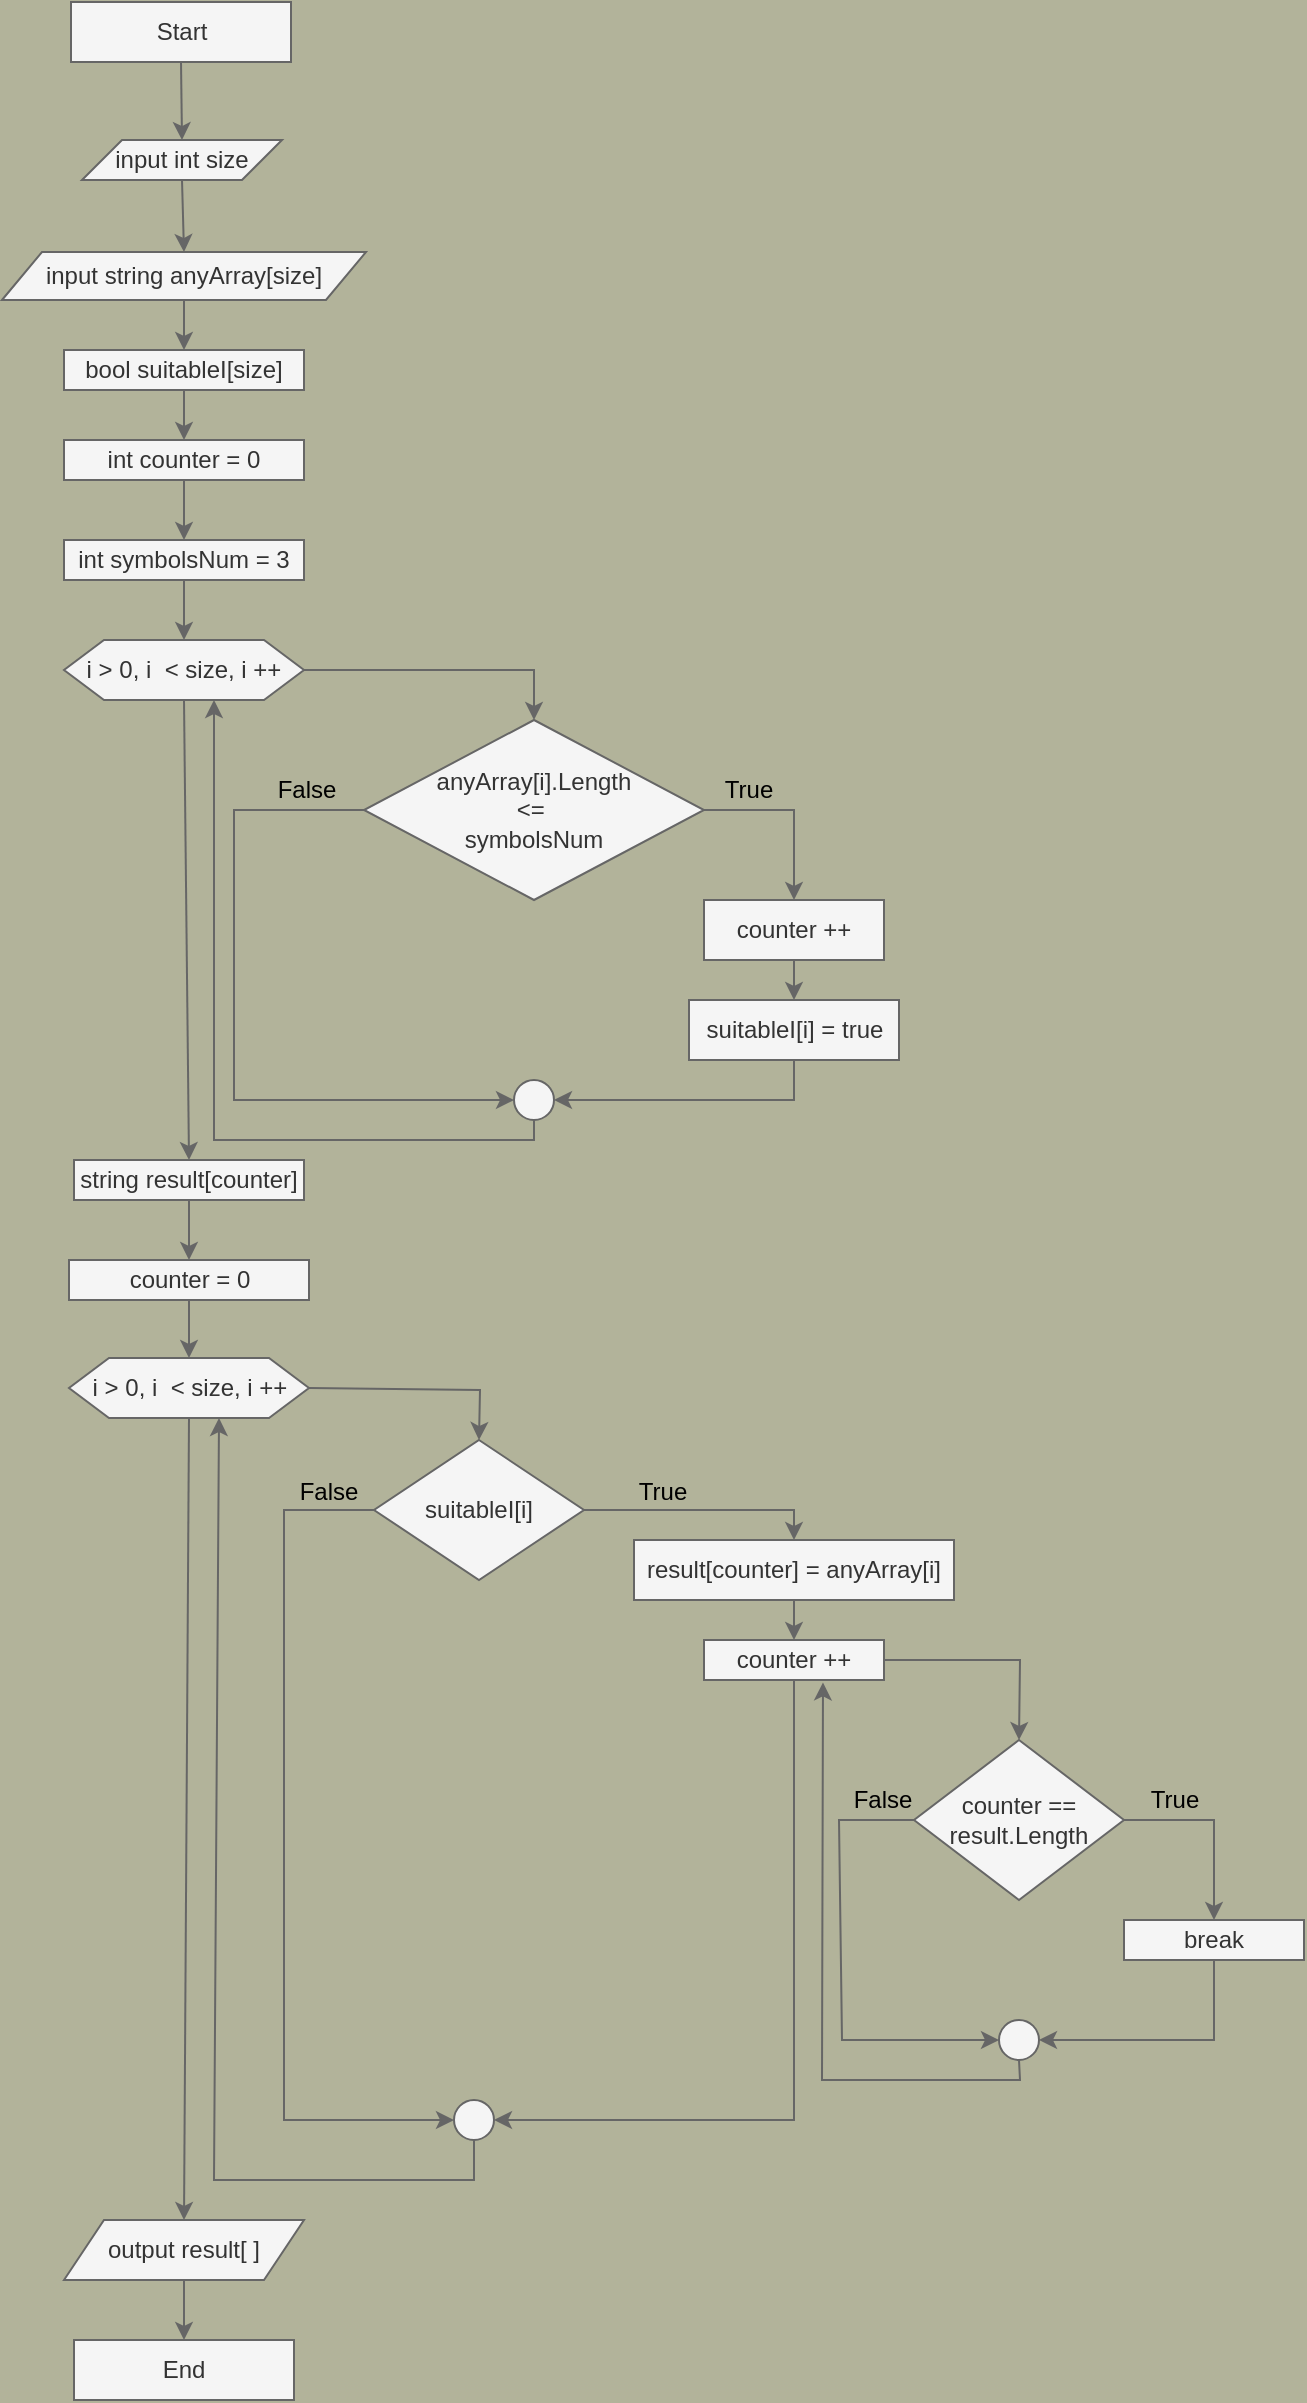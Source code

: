 <mxfile>
    <diagram id="px7gCQRYUSHxYfqtWNTW" name="Page-1">
        <mxGraphModel dx="1133" dy="629" grid="0" gridSize="10" guides="1" tooltips="1" connect="1" arrows="1" fold="1" page="1" pageScale="1" pageWidth="850" pageHeight="1100" background="#B2B39A" math="0" shadow="0">
            <root>
                <mxCell id="0"/>
                <mxCell id="1" parent="0"/>
                <mxCell id="6" style="edgeStyle=none;html=1;exitX=0.5;exitY=1;exitDx=0;exitDy=0;entryX=0.5;entryY=0;entryDx=0;entryDy=0;rounded=0;fillColor=#f5f5f5;strokeColor=#666666;" edge="1" parent="1" source="2" target="5">
                    <mxGeometry relative="1" as="geometry"/>
                </mxCell>
                <mxCell id="2" value="Start&lt;br&gt;" style="rounded=0;whiteSpace=wrap;html=1;fillColor=#f5f5f5;strokeColor=#666666;fontColor=#333333;" vertex="1" parent="1">
                    <mxGeometry x="317.5" y="9" width="110" height="30" as="geometry"/>
                </mxCell>
                <mxCell id="88" style="edgeStyle=none;html=1;exitX=0.5;exitY=1;exitDx=0;exitDy=0;entryX=0.5;entryY=0;entryDx=0;entryDy=0;strokeColor=#666666;" edge="1" parent="1" source="5" target="86">
                    <mxGeometry relative="1" as="geometry"/>
                </mxCell>
                <mxCell id="5" value="input int size" style="shape=parallelogram;perimeter=parallelogramPerimeter;whiteSpace=wrap;html=1;fixedSize=1;rounded=0;fillColor=#f5f5f5;strokeColor=#666666;fontColor=#333333;" vertex="1" parent="1">
                    <mxGeometry x="323" y="78" width="100" height="20" as="geometry"/>
                </mxCell>
                <mxCell id="21" style="edgeStyle=none;html=1;exitX=0.5;exitY=1;exitDx=0;exitDy=0;entryX=0.5;entryY=0;entryDx=0;entryDy=0;rounded=0;fillColor=#f5f5f5;strokeColor=#666666;" edge="1" parent="1" source="18" target="20">
                    <mxGeometry relative="1" as="geometry"/>
                </mxCell>
                <mxCell id="18" value="bool suitableI[size]" style="rounded=0;whiteSpace=wrap;html=1;fillColor=#f5f5f5;strokeColor=#666666;fontColor=#333333;" vertex="1" parent="1">
                    <mxGeometry x="314" y="183" width="120" height="20" as="geometry"/>
                </mxCell>
                <mxCell id="23" style="edgeStyle=none;html=1;exitX=0.5;exitY=1;exitDx=0;exitDy=0;entryX=0.5;entryY=0;entryDx=0;entryDy=0;rounded=0;fillColor=#f5f5f5;strokeColor=#666666;" edge="1" parent="1" source="20" target="22">
                    <mxGeometry relative="1" as="geometry"/>
                </mxCell>
                <mxCell id="20" value="int counter = 0" style="rounded=0;whiteSpace=wrap;html=1;fillColor=#f5f5f5;strokeColor=#666666;fontColor=#333333;" vertex="1" parent="1">
                    <mxGeometry x="314" y="228" width="120" height="20" as="geometry"/>
                </mxCell>
                <mxCell id="25" style="edgeStyle=none;html=1;exitX=0.5;exitY=1;exitDx=0;exitDy=0;entryX=0.5;entryY=0;entryDx=0;entryDy=0;rounded=0;fillColor=#f5f5f5;strokeColor=#666666;" edge="1" parent="1" source="22" target="24">
                    <mxGeometry relative="1" as="geometry"/>
                </mxCell>
                <mxCell id="22" value="int symbolsNum = 3" style="rounded=0;whiteSpace=wrap;html=1;fillColor=#f5f5f5;strokeColor=#666666;fontColor=#333333;" vertex="1" parent="1">
                    <mxGeometry x="314" y="278" width="120" height="20" as="geometry"/>
                </mxCell>
                <mxCell id="28" style="edgeStyle=none;html=1;exitX=1;exitY=0.5;exitDx=0;exitDy=0;entryX=0.5;entryY=0;entryDx=0;entryDy=0;rounded=0;fillColor=#f5f5f5;strokeColor=#666666;" edge="1" parent="1" source="24" target="26">
                    <mxGeometry relative="1" as="geometry">
                        <Array as="points">
                            <mxPoint x="549" y="343"/>
                        </Array>
                    </mxGeometry>
                </mxCell>
                <mxCell id="44" style="edgeStyle=none;html=1;exitX=0.5;exitY=1;exitDx=0;exitDy=0;entryX=0.5;entryY=0;entryDx=0;entryDy=0;rounded=0;fillColor=#f5f5f5;strokeColor=#666666;" edge="1" parent="1" source="24" target="43">
                    <mxGeometry relative="1" as="geometry"/>
                </mxCell>
                <mxCell id="24" value="i &amp;gt; 0, i&amp;nbsp; &amp;lt; size, i ++" style="shape=hexagon;perimeter=hexagonPerimeter2;whiteSpace=wrap;html=1;fixedSize=1;rounded=0;fillColor=#f5f5f5;strokeColor=#666666;fontColor=#333333;" vertex="1" parent="1">
                    <mxGeometry x="314" y="328" width="120" height="30" as="geometry"/>
                </mxCell>
                <mxCell id="31" style="edgeStyle=none;html=1;exitX=1;exitY=0.5;exitDx=0;exitDy=0;entryX=0.5;entryY=0;entryDx=0;entryDy=0;rounded=0;fillColor=#f5f5f5;strokeColor=#666666;" edge="1" parent="1" source="26">
                    <mxGeometry relative="1" as="geometry">
                        <mxPoint x="679" y="458" as="targetPoint"/>
                        <Array as="points">
                            <mxPoint x="679" y="413"/>
                        </Array>
                    </mxGeometry>
                </mxCell>
                <mxCell id="26" value="anyArray[i].Length&lt;br&gt;&amp;lt;=&amp;nbsp;&lt;br&gt;symbolsNum" style="rhombus;whiteSpace=wrap;html=1;rounded=0;fillColor=#f5f5f5;strokeColor=#666666;fontColor=#333333;" vertex="1" parent="1">
                    <mxGeometry x="464" y="368" width="170" height="90" as="geometry"/>
                </mxCell>
                <mxCell id="32" style="edgeStyle=none;html=1;exitX=0.5;exitY=1;exitDx=0;exitDy=0;entryX=0.5;entryY=0;entryDx=0;entryDy=0;rounded=0;fillColor=#f5f5f5;strokeColor=#666666;" edge="1" parent="1">
                    <mxGeometry relative="1" as="geometry">
                        <mxPoint x="679" y="468" as="sourcePoint"/>
                        <mxPoint x="679" y="488" as="targetPoint"/>
                    </mxGeometry>
                </mxCell>
                <mxCell id="85" style="edgeStyle=none;html=1;exitX=0.5;exitY=1;exitDx=0;exitDy=0;entryX=0.5;entryY=0;entryDx=0;entryDy=0;strokeColor=#666666;" edge="1" parent="1" source="29" target="30">
                    <mxGeometry relative="1" as="geometry"/>
                </mxCell>
                <mxCell id="29" value="counter ++" style="rounded=0;whiteSpace=wrap;html=1;fillColor=#f5f5f5;strokeColor=#666666;fontColor=#333333;" vertex="1" parent="1">
                    <mxGeometry x="634" y="458" width="90" height="30" as="geometry"/>
                </mxCell>
                <mxCell id="30" value="suitableI[i] = true" style="rounded=0;whiteSpace=wrap;html=1;fillColor=#f5f5f5;strokeColor=#666666;fontColor=#333333;" vertex="1" parent="1">
                    <mxGeometry x="626.5" y="508" width="105" height="30" as="geometry"/>
                </mxCell>
                <mxCell id="42" style="edgeStyle=none;html=1;exitX=0.5;exitY=1;exitDx=0;exitDy=0;entryX=0.625;entryY=1;entryDx=0;entryDy=0;rounded=0;fillColor=#f5f5f5;strokeColor=#666666;" edge="1" parent="1" source="35" target="24">
                    <mxGeometry relative="1" as="geometry">
                        <Array as="points">
                            <mxPoint x="549" y="578"/>
                            <mxPoint x="389" y="578"/>
                        </Array>
                    </mxGeometry>
                </mxCell>
                <mxCell id="35" value="" style="ellipse;whiteSpace=wrap;html=1;aspect=fixed;rounded=0;fillColor=#f5f5f5;strokeColor=#666666;fontColor=#333333;" vertex="1" parent="1">
                    <mxGeometry x="539" y="548" width="20" height="20" as="geometry"/>
                </mxCell>
                <mxCell id="38" style="edgeStyle=none;html=1;exitX=0.5;exitY=1;exitDx=0;exitDy=0;entryX=1;entryY=0.5;entryDx=0;entryDy=0;rounded=0;fillColor=#f5f5f5;strokeColor=#666666;" edge="1" parent="1" target="35">
                    <mxGeometry relative="1" as="geometry">
                        <mxPoint x="679" y="538" as="sourcePoint"/>
                        <mxPoint x="559" y="578" as="targetPoint"/>
                        <Array as="points">
                            <mxPoint x="679" y="558"/>
                        </Array>
                    </mxGeometry>
                </mxCell>
                <mxCell id="40" style="edgeStyle=none;html=1;exitX=0;exitY=0.5;exitDx=0;exitDy=0;rounded=0;fillColor=#f5f5f5;strokeColor=#666666;" edge="1" parent="1" source="26" target="35">
                    <mxGeometry relative="1" as="geometry">
                        <mxPoint x="464" y="413.0" as="sourcePoint"/>
                        <mxPoint x="539.938" y="573.771" as="targetPoint"/>
                        <Array as="points">
                            <mxPoint x="399" y="413"/>
                            <mxPoint x="399" y="508"/>
                            <mxPoint x="399" y="558"/>
                        </Array>
                    </mxGeometry>
                </mxCell>
                <mxCell id="47" style="edgeStyle=none;html=1;exitX=0.5;exitY=1;exitDx=0;exitDy=0;entryX=0.5;entryY=0;entryDx=0;entryDy=0;rounded=0;fillColor=#f5f5f5;strokeColor=#666666;" edge="1" parent="1" source="43" target="45">
                    <mxGeometry relative="1" as="geometry"/>
                </mxCell>
                <mxCell id="43" value="string result[counter]" style="rounded=0;whiteSpace=wrap;html=1;fillColor=#f5f5f5;strokeColor=#666666;fontColor=#333333;" vertex="1" parent="1">
                    <mxGeometry x="319" y="588" width="115" height="20" as="geometry"/>
                </mxCell>
                <mxCell id="48" style="edgeStyle=none;html=1;exitX=0.5;exitY=1;exitDx=0;exitDy=0;rounded=0;fillColor=#f5f5f5;strokeColor=#666666;" edge="1" parent="1" source="45" target="46">
                    <mxGeometry relative="1" as="geometry"/>
                </mxCell>
                <mxCell id="45" value="counter = 0" style="rounded=0;whiteSpace=wrap;html=1;fillColor=#f5f5f5;strokeColor=#666666;fontColor=#333333;" vertex="1" parent="1">
                    <mxGeometry x="316.5" y="638" width="120" height="20" as="geometry"/>
                </mxCell>
                <mxCell id="50" style="edgeStyle=none;html=1;exitX=1;exitY=0.5;exitDx=0;exitDy=0;entryX=0.5;entryY=0;entryDx=0;entryDy=0;rounded=0;fillColor=#f5f5f5;strokeColor=#666666;" edge="1" parent="1" source="46" target="49">
                    <mxGeometry relative="1" as="geometry">
                        <Array as="points">
                            <mxPoint x="522" y="703"/>
                        </Array>
                    </mxGeometry>
                </mxCell>
                <mxCell id="71" style="edgeStyle=none;html=1;exitX=0.5;exitY=1;exitDx=0;exitDy=0;entryX=0.5;entryY=0;entryDx=0;entryDy=0;rounded=0;fillColor=#f5f5f5;strokeColor=#666666;" edge="1" parent="1" source="46" target="70">
                    <mxGeometry relative="1" as="geometry"/>
                </mxCell>
                <mxCell id="46" value="i &amp;gt; 0, i&amp;nbsp; &amp;lt; size, i ++" style="shape=hexagon;perimeter=hexagonPerimeter2;whiteSpace=wrap;html=1;fixedSize=1;rounded=0;fillColor=#f5f5f5;strokeColor=#666666;fontColor=#333333;" vertex="1" parent="1">
                    <mxGeometry x="316.5" y="687" width="120" height="30" as="geometry"/>
                </mxCell>
                <mxCell id="54" style="edgeStyle=none;html=1;exitX=1;exitY=0.5;exitDx=0;exitDy=0;entryX=0.5;entryY=0;entryDx=0;entryDy=0;rounded=0;fillColor=#f5f5f5;strokeColor=#666666;" edge="1" parent="1" source="49" target="52">
                    <mxGeometry relative="1" as="geometry">
                        <Array as="points">
                            <mxPoint x="679" y="763"/>
                        </Array>
                    </mxGeometry>
                </mxCell>
                <mxCell id="49" value="suitableI[i]" style="rhombus;whiteSpace=wrap;html=1;rounded=0;fillColor=#f5f5f5;strokeColor=#666666;fontColor=#333333;" vertex="1" parent="1">
                    <mxGeometry x="469" y="728" width="105" height="70" as="geometry"/>
                </mxCell>
                <mxCell id="58" style="edgeStyle=none;html=1;exitX=1;exitY=0.5;exitDx=0;exitDy=0;entryX=0.5;entryY=0;entryDx=0;entryDy=0;rounded=0;fillColor=#f5f5f5;strokeColor=#666666;" edge="1" parent="1" source="51" target="55">
                    <mxGeometry relative="1" as="geometry">
                        <Array as="points">
                            <mxPoint x="792" y="838"/>
                        </Array>
                    </mxGeometry>
                </mxCell>
                <mxCell id="66" style="edgeStyle=none;html=1;exitX=0.5;exitY=1;exitDx=0;exitDy=0;entryX=1;entryY=0.5;entryDx=0;entryDy=0;rounded=0;fillColor=#f5f5f5;strokeColor=#666666;" edge="1" parent="1" source="51" target="65">
                    <mxGeometry relative="1" as="geometry">
                        <Array as="points">
                            <mxPoint x="679" y="1068"/>
                        </Array>
                    </mxGeometry>
                </mxCell>
                <mxCell id="51" value="counter ++" style="rounded=0;whiteSpace=wrap;html=1;fillColor=#f5f5f5;strokeColor=#666666;fontColor=#333333;" vertex="1" parent="1">
                    <mxGeometry x="634" y="828" width="90" height="20" as="geometry"/>
                </mxCell>
                <mxCell id="53" style="edgeStyle=none;html=1;exitX=0.5;exitY=1;exitDx=0;exitDy=0;entryX=0.5;entryY=0;entryDx=0;entryDy=0;rounded=0;fillColor=#f5f5f5;strokeColor=#666666;" edge="1" parent="1" source="52" target="51">
                    <mxGeometry relative="1" as="geometry"/>
                </mxCell>
                <mxCell id="52" value="result[counter] = anyArray[i]" style="rounded=0;whiteSpace=wrap;html=1;fillColor=#f5f5f5;strokeColor=#666666;fontColor=#333333;" vertex="1" parent="1">
                    <mxGeometry x="599" y="778" width="160" height="30" as="geometry"/>
                </mxCell>
                <mxCell id="57" style="edgeStyle=none;html=1;exitX=1;exitY=0.5;exitDx=0;exitDy=0;entryX=0.5;entryY=0;entryDx=0;entryDy=0;rounded=0;fillColor=#f5f5f5;strokeColor=#666666;" edge="1" parent="1" source="55" target="56">
                    <mxGeometry relative="1" as="geometry">
                        <Array as="points">
                            <mxPoint x="889" y="918"/>
                        </Array>
                    </mxGeometry>
                </mxCell>
                <mxCell id="55" value="counter == result.Length" style="rhombus;whiteSpace=wrap;html=1;rounded=0;fillColor=#f5f5f5;strokeColor=#666666;fontColor=#333333;" vertex="1" parent="1">
                    <mxGeometry x="739" y="878" width="105" height="80" as="geometry"/>
                </mxCell>
                <mxCell id="59" style="edgeStyle=none;html=1;exitX=0.5;exitY=1;exitDx=0;exitDy=0;entryX=1;entryY=0.5;entryDx=0;entryDy=0;rounded=0;fillColor=#f5f5f5;strokeColor=#666666;" edge="1" parent="1" source="56" target="60">
                    <mxGeometry relative="1" as="geometry">
                        <mxPoint x="839" y="1018" as="targetPoint"/>
                        <Array as="points">
                            <mxPoint x="889" y="1028"/>
                        </Array>
                    </mxGeometry>
                </mxCell>
                <mxCell id="56" value="break" style="rounded=0;whiteSpace=wrap;html=1;fillColor=#f5f5f5;strokeColor=#666666;fontColor=#333333;" vertex="1" parent="1">
                    <mxGeometry x="844" y="968" width="90" height="20" as="geometry"/>
                </mxCell>
                <mxCell id="63" style="edgeStyle=none;html=1;exitX=0.5;exitY=1;exitDx=0;exitDy=0;entryX=0.661;entryY=1.06;entryDx=0;entryDy=0;entryPerimeter=0;rounded=0;fillColor=#f5f5f5;strokeColor=#666666;" edge="1" parent="1" source="60" target="51">
                    <mxGeometry relative="1" as="geometry">
                        <Array as="points">
                            <mxPoint x="792" y="1048"/>
                            <mxPoint x="693" y="1048"/>
                        </Array>
                    </mxGeometry>
                </mxCell>
                <mxCell id="60" value="" style="ellipse;whiteSpace=wrap;html=1;aspect=fixed;rounded=0;fillColor=#f5f5f5;strokeColor=#666666;fontColor=#333333;" vertex="1" parent="1">
                    <mxGeometry x="781.5" y="1018" width="20" height="20" as="geometry"/>
                </mxCell>
                <mxCell id="61" style="edgeStyle=none;html=1;exitX=0;exitY=0.5;exitDx=0;exitDy=0;entryX=0;entryY=0.5;entryDx=0;entryDy=0;rounded=0;fillColor=#f5f5f5;strokeColor=#666666;" edge="1" parent="1" source="55" target="60">
                    <mxGeometry relative="1" as="geometry">
                        <mxPoint x="656.5" y="918" as="sourcePoint"/>
                        <mxPoint x="779" y="1028" as="targetPoint"/>
                        <Array as="points">
                            <mxPoint x="701.5" y="918"/>
                            <mxPoint x="703" y="1028"/>
                        </Array>
                    </mxGeometry>
                </mxCell>
                <mxCell id="64" style="edgeStyle=none;html=1;exitX=0;exitY=0.5;exitDx=0;exitDy=0;entryX=0;entryY=0.5;entryDx=0;entryDy=0;rounded=0;fillColor=#f5f5f5;strokeColor=#666666;" edge="1" parent="1" source="49" target="65">
                    <mxGeometry relative="1" as="geometry">
                        <mxPoint x="329" y="763" as="sourcePoint"/>
                        <mxPoint x="424" y="1068" as="targetPoint"/>
                        <Array as="points">
                            <mxPoint x="424" y="763"/>
                            <mxPoint x="424" y="1068"/>
                        </Array>
                    </mxGeometry>
                </mxCell>
                <mxCell id="69" style="edgeStyle=none;html=1;exitX=0.5;exitY=1;exitDx=0;exitDy=0;entryX=0.625;entryY=1;entryDx=0;entryDy=0;rounded=0;fillColor=#f5f5f5;strokeColor=#666666;" edge="1" parent="1" source="65" target="46">
                    <mxGeometry relative="1" as="geometry">
                        <Array as="points">
                            <mxPoint x="519" y="1098"/>
                            <mxPoint x="389" y="1098"/>
                        </Array>
                    </mxGeometry>
                </mxCell>
                <mxCell id="65" value="" style="ellipse;whiteSpace=wrap;html=1;aspect=fixed;rounded=0;fillColor=#f5f5f5;strokeColor=#666666;fontColor=#333333;" vertex="1" parent="1">
                    <mxGeometry x="509" y="1058" width="20" height="20" as="geometry"/>
                </mxCell>
                <mxCell id="73" style="edgeStyle=none;html=1;exitX=0.5;exitY=1;exitDx=0;exitDy=0;entryX=0.5;entryY=0;entryDx=0;entryDy=0;rounded=0;fillColor=#f5f5f5;strokeColor=#666666;" edge="1" parent="1" source="70" target="72">
                    <mxGeometry relative="1" as="geometry"/>
                </mxCell>
                <mxCell id="70" value="output result[ ]" style="shape=parallelogram;perimeter=parallelogramPerimeter;whiteSpace=wrap;html=1;fixedSize=1;rounded=0;fillColor=#f5f5f5;strokeColor=#666666;fontColor=#333333;" vertex="1" parent="1">
                    <mxGeometry x="314" y="1118" width="120" height="30" as="geometry"/>
                </mxCell>
                <mxCell id="72" value="End" style="rounded=0;whiteSpace=wrap;html=1;fillColor=#f5f5f5;strokeColor=#666666;fontColor=#333333;" vertex="1" parent="1">
                    <mxGeometry x="319" y="1178" width="110" height="30" as="geometry"/>
                </mxCell>
                <mxCell id="76" value="True" style="text;html=1;align=center;verticalAlign=middle;resizable=0;points=[];autosize=1;strokeColor=none;fillColor=none;" vertex="1" parent="1">
                    <mxGeometry x="634" y="390" width="43" height="26" as="geometry"/>
                </mxCell>
                <mxCell id="77" value="False" style="text;html=1;align=center;verticalAlign=middle;resizable=0;points=[];autosize=1;strokeColor=none;fillColor=none;" vertex="1" parent="1">
                    <mxGeometry x="411" y="390" width="47" height="26" as="geometry"/>
                </mxCell>
                <mxCell id="78" value="False" style="text;html=1;align=center;verticalAlign=middle;resizable=0;points=[];autosize=1;strokeColor=none;fillColor=none;" vertex="1" parent="1">
                    <mxGeometry x="422" y="741" width="47" height="26" as="geometry"/>
                </mxCell>
                <mxCell id="79" value="True" style="text;html=1;align=center;verticalAlign=middle;resizable=0;points=[];autosize=1;strokeColor=none;fillColor=none;" vertex="1" parent="1">
                    <mxGeometry x="591" y="741" width="43" height="26" as="geometry"/>
                </mxCell>
                <mxCell id="80" value="True" style="text;html=1;align=center;verticalAlign=middle;resizable=0;points=[];autosize=1;strokeColor=none;fillColor=none;" vertex="1" parent="1">
                    <mxGeometry x="847" y="895" width="43" height="26" as="geometry"/>
                </mxCell>
                <mxCell id="82" value="False" style="text;html=1;align=center;verticalAlign=middle;resizable=0;points=[];autosize=1;strokeColor=none;fillColor=none;" vertex="1" parent="1">
                    <mxGeometry x="699" y="895" width="47" height="26" as="geometry"/>
                </mxCell>
                <mxCell id="89" style="edgeStyle=none;html=1;exitX=0.5;exitY=1;exitDx=0;exitDy=0;entryX=0.5;entryY=0;entryDx=0;entryDy=0;strokeColor=#666666;" edge="1" parent="1" source="86" target="18">
                    <mxGeometry relative="1" as="geometry"/>
                </mxCell>
                <mxCell id="86" value="input string anyArray[size]" style="shape=parallelogram;perimeter=parallelogramPerimeter;whiteSpace=wrap;html=1;fixedSize=1;rounded=0;fillColor=#f5f5f5;strokeColor=#666666;fontColor=#333333;" vertex="1" parent="1">
                    <mxGeometry x="283" y="134" width="182" height="24" as="geometry"/>
                </mxCell>
            </root>
        </mxGraphModel>
    </diagram>
</mxfile>